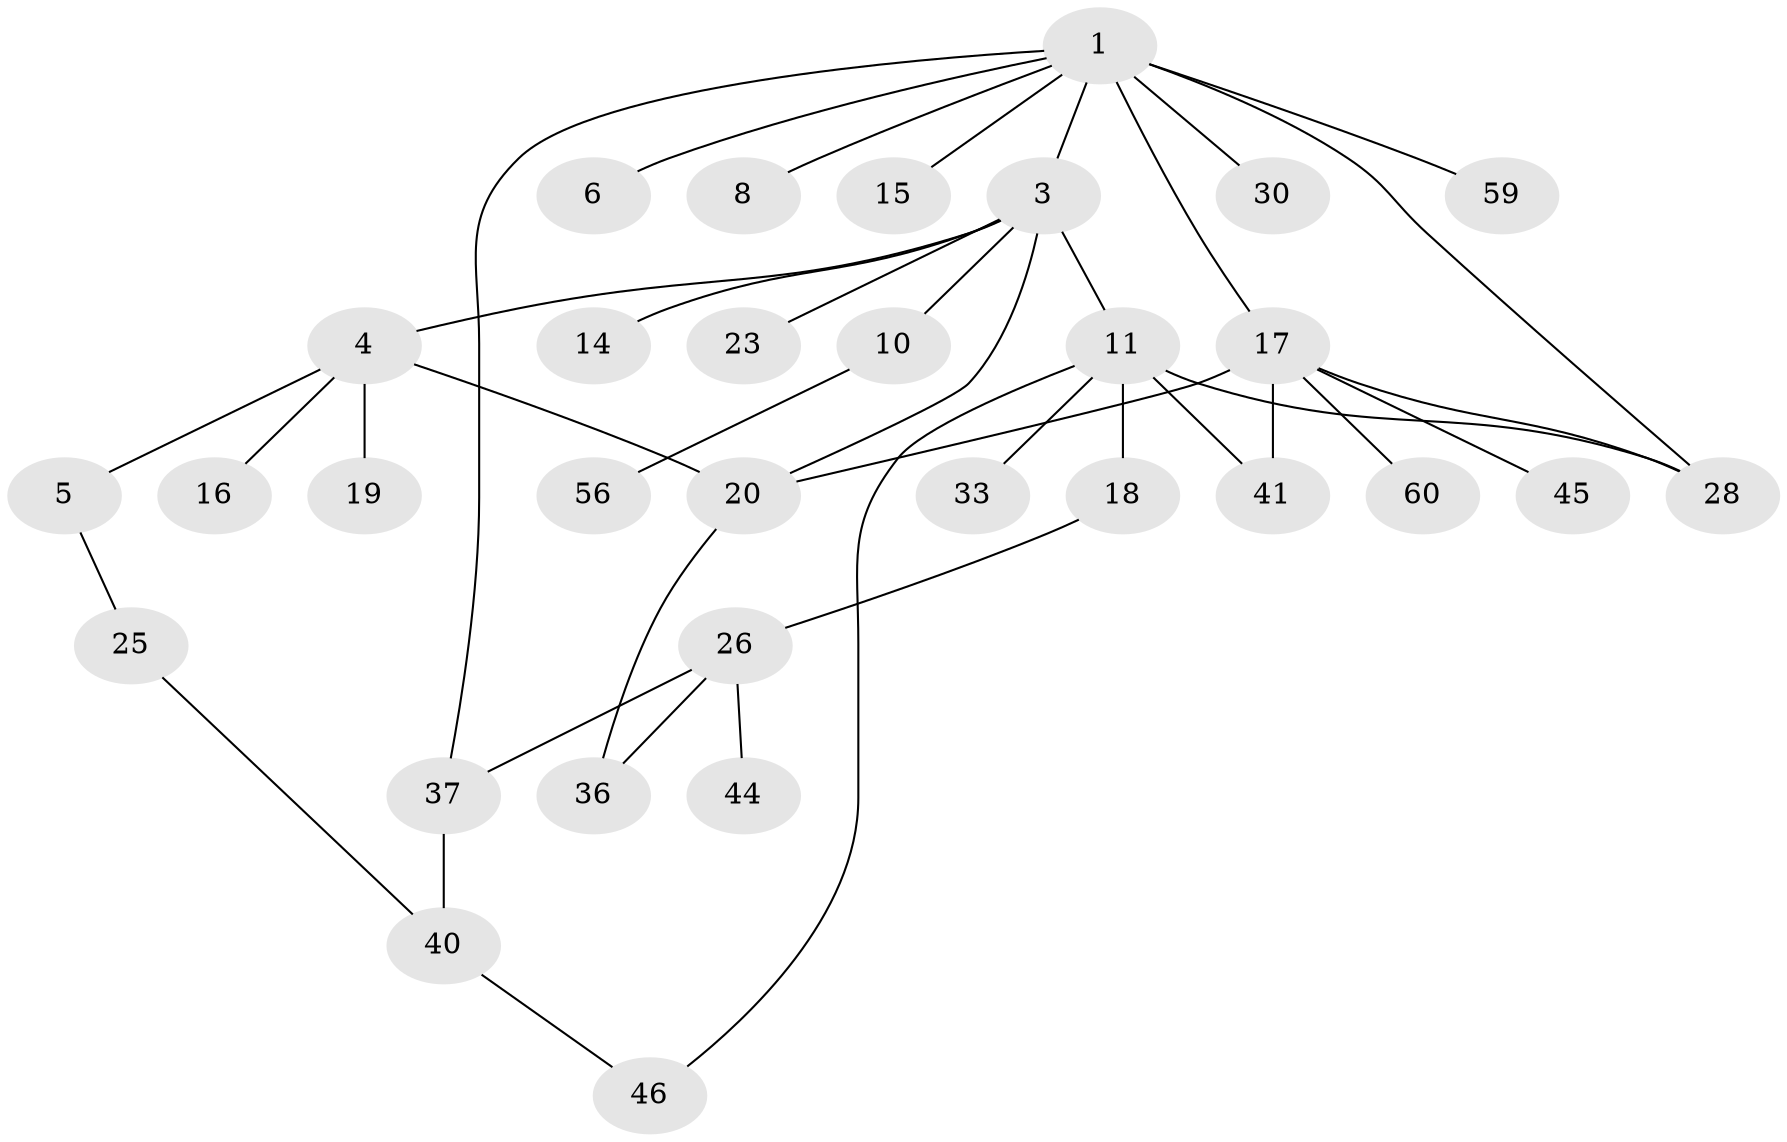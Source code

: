 // original degree distribution, {7: 0.031746031746031744, 4: 0.12698412698412698, 5: 0.031746031746031744, 2: 0.23809523809523808, 1: 0.3968253968253968, 3: 0.1746031746031746}
// Generated by graph-tools (version 1.1) at 2025/13/03/09/25 04:13:34]
// undirected, 31 vertices, 39 edges
graph export_dot {
graph [start="1"]
  node [color=gray90,style=filled];
  1 [super="+7+2+9"];
  3;
  4;
  5;
  6;
  8;
  10;
  11 [super="+57+12"];
  14;
  15;
  16 [super="+32+21"];
  17 [super="+35+55"];
  18 [super="+61"];
  19;
  20 [super="+22"];
  23 [super="+34"];
  25 [super="+51+27"];
  26 [super="+29"];
  28 [super="+38"];
  30;
  33;
  36 [super="+63+53+47"];
  37 [super="+42"];
  40;
  41;
  44 [super="+50"];
  45;
  46;
  56;
  59;
  60;
  1 -- 6;
  1 -- 8;
  1 -- 17;
  1 -- 30;
  1 -- 28 [weight=2];
  1 -- 3;
  1 -- 59;
  1 -- 37;
  1 -- 15;
  3 -- 4;
  3 -- 10;
  3 -- 11;
  3 -- 14;
  3 -- 23;
  3 -- 20;
  4 -- 5;
  4 -- 16;
  4 -- 19;
  4 -- 20;
  5 -- 25;
  10 -- 56;
  11 -- 41;
  11 -- 46;
  11 -- 33;
  11 -- 18;
  11 -- 28;
  17 -- 41;
  17 -- 28;
  17 -- 45;
  17 -- 60;
  17 -- 20;
  18 -- 26;
  20 -- 36;
  25 -- 40;
  26 -- 44;
  26 -- 37;
  26 -- 36;
  37 -- 40;
  40 -- 46;
}
